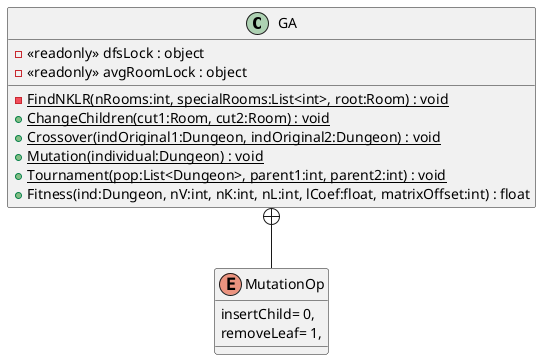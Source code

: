 @startuml
class GA {
    - <<readonly>> dfsLock : object
    - <<readonly>> avgRoomLock : object
    {static} - FindNKLR(nRooms:int, specialRooms:List<int>, root:Room) : void
    {static} + ChangeChildren(cut1:Room, cut2:Room) : void
    {static} + Crossover(indOriginal1:Dungeon, indOriginal2:Dungeon) : void
    + {static} Mutation(individual:Dungeon) : void
    {static} + Tournament(pop:List<Dungeon>, parent1:int, parent2:int) : void
    + Fitness(ind:Dungeon, nV:int, nK:int, nL:int, lCoef:float, matrixOffset:int) : float
}
enum MutationOp {
    insertChild= 0,
    removeLeaf= 1,
}
GA +-- MutationOp
@enduml
